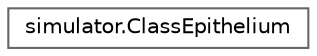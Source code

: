 digraph "Graphical Class Hierarchy"
{
 // LATEX_PDF_SIZE
  bgcolor="transparent";
  edge [fontname=Helvetica,fontsize=10,labelfontname=Helvetica,labelfontsize=10];
  node [fontname=Helvetica,fontsize=10,shape=box,height=0.2,width=0.4];
  rankdir="LR";
  Node0 [id="Node000000",label="simulator.ClassEpithelium",height=0.2,width=0.4,color="grey40", fillcolor="white", style="filled",URL="$classsimulator_1_1_class_epithelium.html",tooltip=" "];
}
